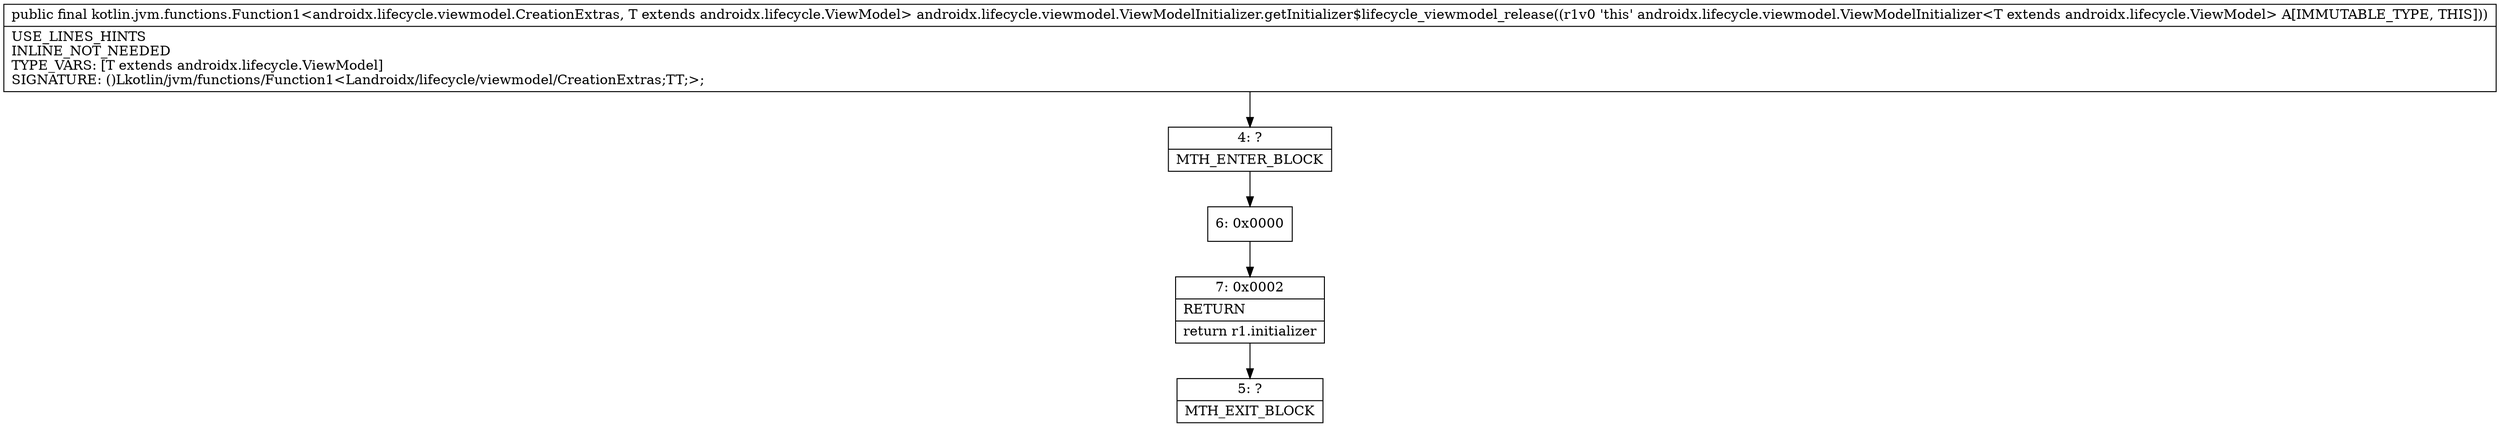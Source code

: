 digraph "CFG forandroidx.lifecycle.viewmodel.ViewModelInitializer.getInitializer$lifecycle_viewmodel_release()Lkotlin\/jvm\/functions\/Function1;" {
Node_4 [shape=record,label="{4\:\ ?|MTH_ENTER_BLOCK\l}"];
Node_6 [shape=record,label="{6\:\ 0x0000}"];
Node_7 [shape=record,label="{7\:\ 0x0002|RETURN\l|return r1.initializer\l}"];
Node_5 [shape=record,label="{5\:\ ?|MTH_EXIT_BLOCK\l}"];
MethodNode[shape=record,label="{public final kotlin.jvm.functions.Function1\<androidx.lifecycle.viewmodel.CreationExtras, T extends androidx.lifecycle.ViewModel\> androidx.lifecycle.viewmodel.ViewModelInitializer.getInitializer$lifecycle_viewmodel_release((r1v0 'this' androidx.lifecycle.viewmodel.ViewModelInitializer\<T extends androidx.lifecycle.ViewModel\> A[IMMUTABLE_TYPE, THIS]))  | USE_LINES_HINTS\lINLINE_NOT_NEEDED\lTYPE_VARS: [T extends androidx.lifecycle.ViewModel]\lSIGNATURE: ()Lkotlin\/jvm\/functions\/Function1\<Landroidx\/lifecycle\/viewmodel\/CreationExtras;TT;\>;\l}"];
MethodNode -> Node_4;Node_4 -> Node_6;
Node_6 -> Node_7;
Node_7 -> Node_5;
}

